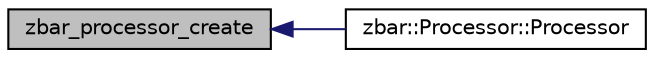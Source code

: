 digraph G
{
  edge [fontname="Helvetica",fontsize="10",labelfontname="Helvetica",labelfontsize="10"];
  node [fontname="Helvetica",fontsize="10",shape=record];
  rankdir=LR;
  Node1 [label="zbar_processor_create",height=0.2,width=0.4,color="black", fillcolor="grey75", style="filled" fontcolor="black"];
  Node1 -> Node2 [dir=back,color="midnightblue",fontsize="10",style="solid",fontname="Helvetica"];
  Node2 [label="zbar::Processor::Processor",height=0.2,width=0.4,color="black", fillcolor="white", style="filled",URL="$classzbar_1_1_processor.html#a28c24540a9890bd0bef30e0315a7be40",tooltip="constructor."];
}
